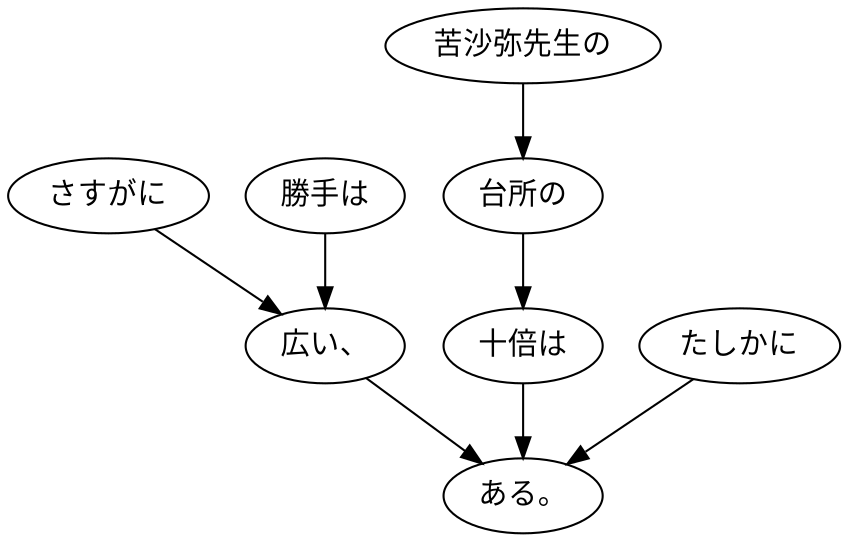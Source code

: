 digraph graph1819 {
	node0 [label="さすがに"];
	node1 [label="勝手は"];
	node2 [label="広い、"];
	node3 [label="苦沙弥先生の"];
	node4 [label="台所の"];
	node5 [label="十倍は"];
	node6 [label="たしかに"];
	node7 [label="ある。"];
	node0 -> node2;
	node1 -> node2;
	node2 -> node7;
	node3 -> node4;
	node4 -> node5;
	node5 -> node7;
	node6 -> node7;
}
